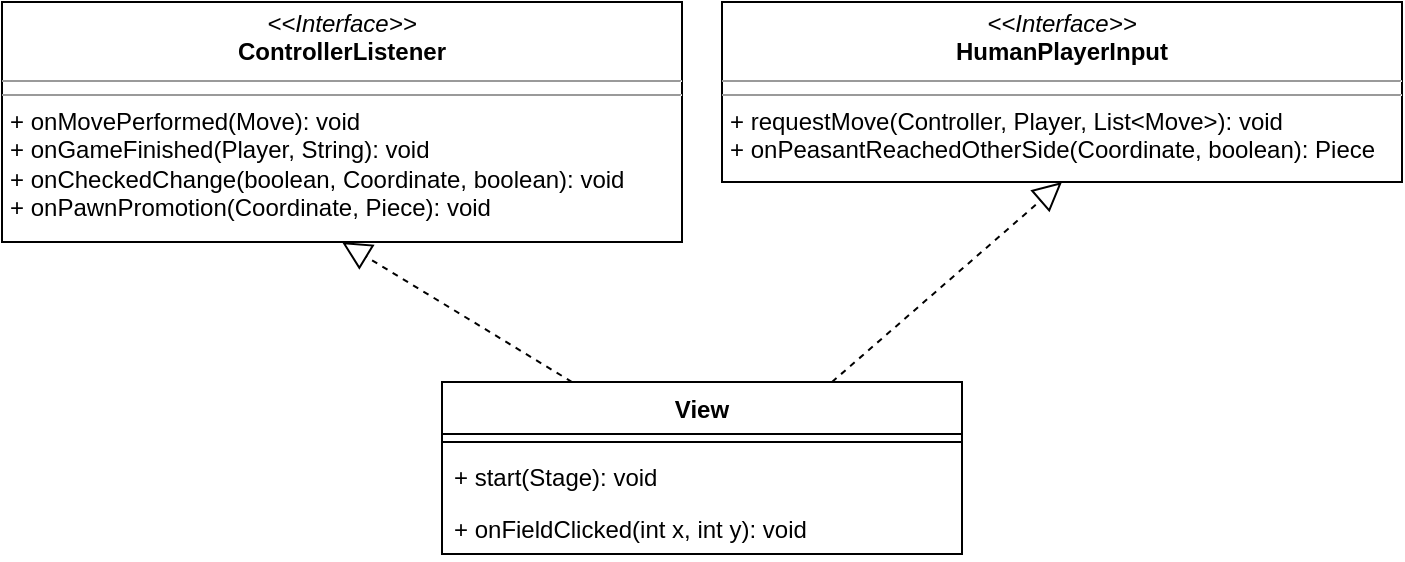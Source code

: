 <mxfile version="10.8.2" type="device"><diagram name="Page-1" id="c4acf3e9-155e-7222-9cf6-157b1a14988f"><mxGraphModel dx="1634" dy="771" grid="1" gridSize="10" guides="1" tooltips="1" connect="1" arrows="1" fold="1" page="1" pageScale="1" pageWidth="850" pageHeight="1100" background="#ffffff" math="0" shadow="0"><root><mxCell id="0"/><mxCell id="1" parent="0"/><mxCell id="RdELFDa-yJsWJByjmcBS-19" value="View" style="swimlane;fontStyle=1;align=center;verticalAlign=top;childLayout=stackLayout;horizontal=1;startSize=26;horizontalStack=0;resizeParent=1;resizeParentMax=0;resizeLast=0;collapsible=1;marginBottom=0;" vertex="1" parent="1"><mxGeometry x="230" y="200" width="260" height="86" as="geometry"/></mxCell><mxCell id="RdELFDa-yJsWJByjmcBS-21" value="" style="line;strokeWidth=1;fillColor=none;align=left;verticalAlign=middle;spacingTop=-1;spacingLeft=3;spacingRight=3;rotatable=0;labelPosition=right;points=[];portConstraint=eastwest;" vertex="1" parent="RdELFDa-yJsWJByjmcBS-19"><mxGeometry y="26" width="260" height="8" as="geometry"/></mxCell><mxCell id="RdELFDa-yJsWJByjmcBS-22" value="+ start(Stage): void" style="text;strokeColor=none;fillColor=none;align=left;verticalAlign=top;spacingLeft=4;spacingRight=4;overflow=hidden;rotatable=0;points=[[0,0.5],[1,0.5]];portConstraint=eastwest;" vertex="1" parent="RdELFDa-yJsWJByjmcBS-19"><mxGeometry y="34" width="260" height="26" as="geometry"/></mxCell><mxCell id="RdELFDa-yJsWJByjmcBS-23" value="+ onFieldClicked(int x, int y): void" style="text;strokeColor=none;fillColor=none;align=left;verticalAlign=top;spacingLeft=4;spacingRight=4;overflow=hidden;rotatable=0;points=[[0,0.5],[1,0.5]];portConstraint=eastwest;" vertex="1" parent="RdELFDa-yJsWJByjmcBS-19"><mxGeometry y="60" width="260" height="26" as="geometry"/></mxCell><mxCell id="RdELFDa-yJsWJByjmcBS-24" value="&lt;p style=&quot;margin: 0px ; margin-top: 4px ; text-align: center&quot;&gt;&lt;i&gt;&amp;lt;&amp;lt;Interface&amp;gt;&amp;gt;&lt;/i&gt;&lt;br&gt;&lt;b&gt;HumanPlayerInput&lt;/b&gt;&lt;/p&gt;&lt;hr size=&quot;1&quot;&gt;&lt;hr size=&quot;1&quot;&gt;&lt;p style=&quot;margin: 0px ; margin-left: 4px&quot;&gt;+ requestMove(Controller, Player, List&amp;lt;Move&amp;gt;): void&lt;br&gt;+ onPeasantReachedOtherSide(Coordinate, boolean): Piece&lt;/p&gt;" style="verticalAlign=top;align=left;overflow=fill;fontSize=12;fontFamily=Helvetica;html=1;" vertex="1" parent="1"><mxGeometry x="370" y="10" width="340" height="90" as="geometry"/></mxCell><mxCell id="RdELFDa-yJsWJByjmcBS-25" value="&lt;p style=&quot;margin: 0px ; margin-top: 4px ; text-align: center&quot;&gt;&lt;i&gt;&amp;lt;&amp;lt;Interface&amp;gt;&amp;gt;&lt;/i&gt;&lt;br&gt;&lt;b&gt;ControllerListener&lt;/b&gt;&lt;/p&gt;&lt;hr size=&quot;1&quot;&gt;&lt;hr size=&quot;1&quot;&gt;&lt;p style=&quot;margin: 0px ; margin-left: 4px&quot;&gt;+ onMovePerformed(Move): void&lt;br&gt;+ onGameFinished(Player, String): void&lt;/p&gt;&lt;p style=&quot;margin: 0px ; margin-left: 4px&quot;&gt;+ onCheckedChange(boolean, Coordinate, boolean): void&lt;/p&gt;&lt;p style=&quot;margin: 0px ; margin-left: 4px&quot;&gt;+ onPawnPromotion(Coordinate, Piece): void&lt;br&gt;&lt;/p&gt;&lt;p style=&quot;margin: 0px ; margin-left: 4px&quot;&gt;&lt;br&gt;&lt;/p&gt;" style="verticalAlign=top;align=left;overflow=fill;fontSize=12;fontFamily=Helvetica;html=1;" vertex="1" parent="1"><mxGeometry x="10" y="10" width="340" height="120" as="geometry"/></mxCell><mxCell id="RdELFDa-yJsWJByjmcBS-27" value="" style="endArrow=block;dashed=1;endFill=0;endSize=12;html=1;entryX=0.5;entryY=1;entryDx=0;entryDy=0;exitX=0.25;exitY=0;exitDx=0;exitDy=0;" edge="1" parent="1" source="RdELFDa-yJsWJByjmcBS-19" target="RdELFDa-yJsWJByjmcBS-25"><mxGeometry width="160" relative="1" as="geometry"><mxPoint x="90" y="270" as="sourcePoint"/><mxPoint x="250" y="270" as="targetPoint"/></mxGeometry></mxCell><mxCell id="RdELFDa-yJsWJByjmcBS-28" value="" style="endArrow=block;dashed=1;endFill=0;endSize=12;html=1;exitX=0.75;exitY=0;exitDx=0;exitDy=0;entryX=0.5;entryY=1;entryDx=0;entryDy=0;" edge="1" parent="1" source="RdELFDa-yJsWJByjmcBS-19" target="RdELFDa-yJsWJByjmcBS-24"><mxGeometry width="160" relative="1" as="geometry"><mxPoint x="480" y="160" as="sourcePoint"/><mxPoint x="640" y="160" as="targetPoint"/></mxGeometry></mxCell></root></mxGraphModel></diagram></mxfile>